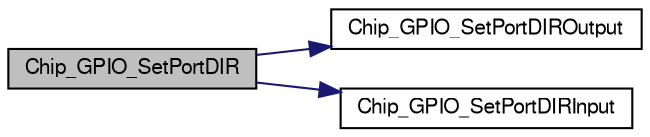 digraph "Chip_GPIO_SetPortDIR"
{
  edge [fontname="FreeSans",fontsize="10",labelfontname="FreeSans",labelfontsize="10"];
  node [fontname="FreeSans",fontsize="10",shape=record];
  rankdir="LR";
  Node1 [label="Chip_GPIO_SetPortDIR",height=0.2,width=0.4,color="black", fillcolor="grey75", style="filled", fontcolor="black"];
  Node1 -> Node2 [color="midnightblue",fontsize="10",style="solid"];
  Node2 [label="Chip_GPIO_SetPortDIROutput",height=0.2,width=0.4,color="black", fillcolor="white", style="filled",URL="$group__GPIO__17XX__40XX.html#gaeeb23db039b2bf56ed96a9d6112fab69",tooltip="Set GPIO direction for a all selected GPIO pins to an output. "];
  Node1 -> Node3 [color="midnightblue",fontsize="10",style="solid"];
  Node3 [label="Chip_GPIO_SetPortDIRInput",height=0.2,width=0.4,color="black", fillcolor="white", style="filled",URL="$group__GPIO__17XX__40XX.html#ga09e433572db2ec8a3e30e508ee5bcbd0",tooltip="Set GPIO direction for a all selected GPIO pins to an input. "];
}
